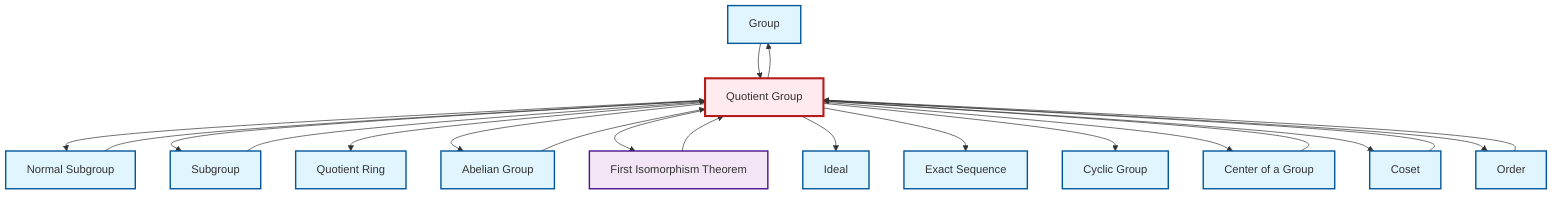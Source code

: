graph TD
    classDef definition fill:#e1f5fe,stroke:#01579b,stroke-width:2px
    classDef theorem fill:#f3e5f5,stroke:#4a148c,stroke-width:2px
    classDef axiom fill:#fff3e0,stroke:#e65100,stroke-width:2px
    classDef example fill:#e8f5e9,stroke:#1b5e20,stroke-width:2px
    classDef current fill:#ffebee,stroke:#b71c1c,stroke-width:3px
    def-group["Group"]:::definition
    def-exact-sequence["Exact Sequence"]:::definition
    def-order["Order"]:::definition
    def-normal-subgroup["Normal Subgroup"]:::definition
    def-quotient-ring["Quotient Ring"]:::definition
    def-quotient-group["Quotient Group"]:::definition
    thm-first-isomorphism["First Isomorphism Theorem"]:::theorem
    def-subgroup["Subgroup"]:::definition
    def-coset["Coset"]:::definition
    def-ideal["Ideal"]:::definition
    def-cyclic-group["Cyclic Group"]:::definition
    def-center-of-group["Center of a Group"]:::definition
    def-abelian-group["Abelian Group"]:::definition
    def-quotient-group --> def-normal-subgroup
    def-group --> def-quotient-group
    def-quotient-group --> def-subgroup
    def-quotient-group --> def-quotient-ring
    def-quotient-group --> def-abelian-group
    def-subgroup --> def-quotient-group
    def-abelian-group --> def-quotient-group
    def-normal-subgroup --> def-quotient-group
    def-coset --> def-quotient-group
    def-quotient-group --> thm-first-isomorphism
    def-center-of-group --> def-quotient-group
    def-quotient-group --> def-group
    def-quotient-group --> def-ideal
    def-quotient-group --> def-exact-sequence
    def-quotient-group --> def-cyclic-group
    thm-first-isomorphism --> def-quotient-group
    def-quotient-group --> def-center-of-group
    def-quotient-group --> def-coset
    def-quotient-group --> def-order
    def-order --> def-quotient-group
    class def-quotient-group current